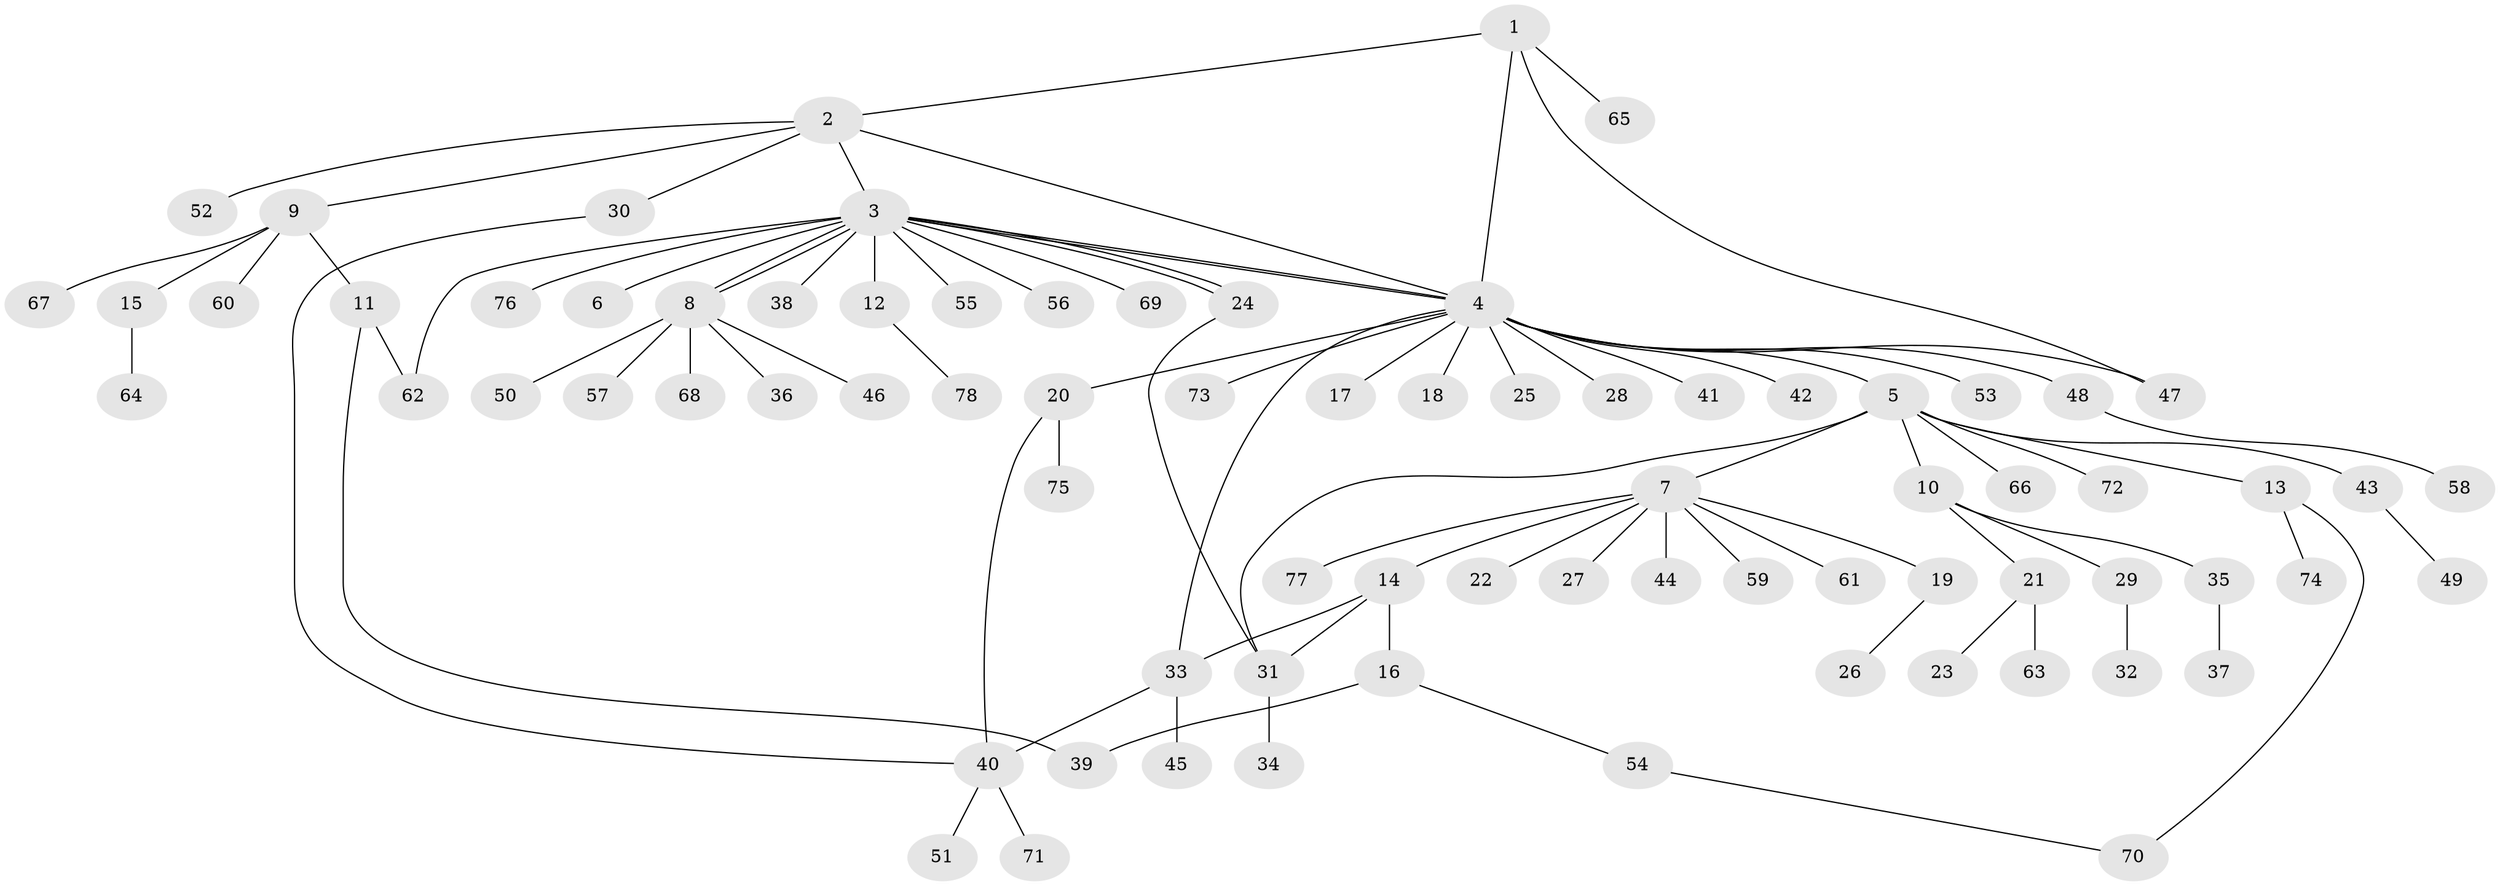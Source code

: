 // Generated by graph-tools (version 1.1) at 2025/25/03/09/25 03:25:56]
// undirected, 78 vertices, 91 edges
graph export_dot {
graph [start="1"]
  node [color=gray90,style=filled];
  1;
  2;
  3;
  4;
  5;
  6;
  7;
  8;
  9;
  10;
  11;
  12;
  13;
  14;
  15;
  16;
  17;
  18;
  19;
  20;
  21;
  22;
  23;
  24;
  25;
  26;
  27;
  28;
  29;
  30;
  31;
  32;
  33;
  34;
  35;
  36;
  37;
  38;
  39;
  40;
  41;
  42;
  43;
  44;
  45;
  46;
  47;
  48;
  49;
  50;
  51;
  52;
  53;
  54;
  55;
  56;
  57;
  58;
  59;
  60;
  61;
  62;
  63;
  64;
  65;
  66;
  67;
  68;
  69;
  70;
  71;
  72;
  73;
  74;
  75;
  76;
  77;
  78;
  1 -- 2;
  1 -- 4;
  1 -- 47;
  1 -- 65;
  2 -- 3;
  2 -- 4;
  2 -- 9;
  2 -- 30;
  2 -- 52;
  3 -- 4;
  3 -- 4;
  3 -- 6;
  3 -- 8;
  3 -- 8;
  3 -- 12;
  3 -- 24;
  3 -- 24;
  3 -- 38;
  3 -- 55;
  3 -- 56;
  3 -- 62;
  3 -- 69;
  3 -- 76;
  4 -- 5;
  4 -- 17;
  4 -- 18;
  4 -- 20;
  4 -- 25;
  4 -- 28;
  4 -- 33;
  4 -- 41;
  4 -- 42;
  4 -- 47;
  4 -- 48;
  4 -- 53;
  4 -- 73;
  5 -- 7;
  5 -- 10;
  5 -- 13;
  5 -- 31;
  5 -- 43;
  5 -- 66;
  5 -- 72;
  7 -- 14;
  7 -- 19;
  7 -- 22;
  7 -- 27;
  7 -- 44;
  7 -- 59;
  7 -- 61;
  7 -- 77;
  8 -- 36;
  8 -- 46;
  8 -- 50;
  8 -- 57;
  8 -- 68;
  9 -- 11;
  9 -- 15;
  9 -- 60;
  9 -- 67;
  10 -- 21;
  10 -- 29;
  10 -- 35;
  11 -- 39;
  11 -- 62;
  12 -- 78;
  13 -- 70;
  13 -- 74;
  14 -- 16;
  14 -- 31;
  14 -- 33;
  15 -- 64;
  16 -- 39;
  16 -- 54;
  19 -- 26;
  20 -- 40;
  20 -- 75;
  21 -- 23;
  21 -- 63;
  24 -- 31;
  29 -- 32;
  30 -- 40;
  31 -- 34;
  33 -- 40;
  33 -- 45;
  35 -- 37;
  40 -- 51;
  40 -- 71;
  43 -- 49;
  48 -- 58;
  54 -- 70;
}
